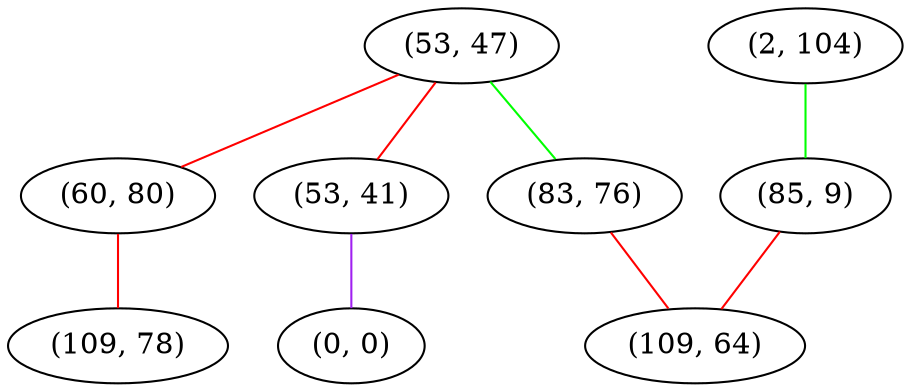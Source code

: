 graph "" {
"(53, 47)";
"(60, 80)";
"(109, 78)";
"(2, 104)";
"(53, 41)";
"(85, 9)";
"(0, 0)";
"(83, 76)";
"(109, 64)";
"(53, 47)" -- "(53, 41)"  [color=red, key=0, weight=1];
"(53, 47)" -- "(83, 76)"  [color=green, key=0, weight=2];
"(53, 47)" -- "(60, 80)"  [color=red, key=0, weight=1];
"(60, 80)" -- "(109, 78)"  [color=red, key=0, weight=1];
"(2, 104)" -- "(85, 9)"  [color=green, key=0, weight=2];
"(53, 41)" -- "(0, 0)"  [color=purple, key=0, weight=4];
"(85, 9)" -- "(109, 64)"  [color=red, key=0, weight=1];
"(83, 76)" -- "(109, 64)"  [color=red, key=0, weight=1];
}
